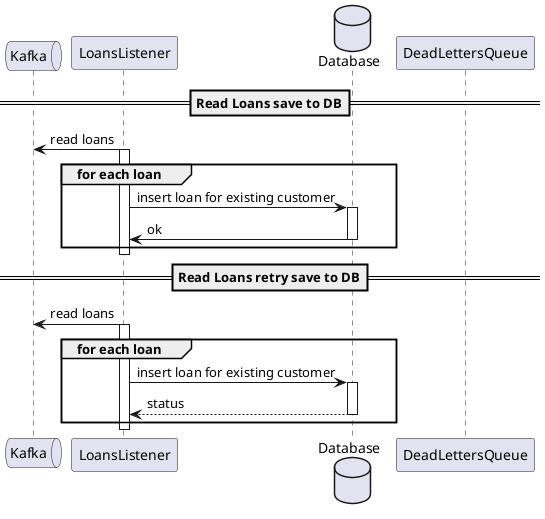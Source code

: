 @startuml title

queue Kafka as K
participant LoansListener as LL
database Database as DB

participant DeadLettersQueue as DLQ

==Read Loans save to DB==

LL -> K: read loans
activate LL
group for each loan
    LL -> DB : insert loan for existing customer
    activate DB
    DB -> LL: ok
    deactivate DB
end
deactivate LL

==Read Loans retry save to DB==

LL -> K: read loans
activate LL
group for each loan
    LL -> DB ++: insert loan for existing customer
    return status
end
deactivate LL


@enduml